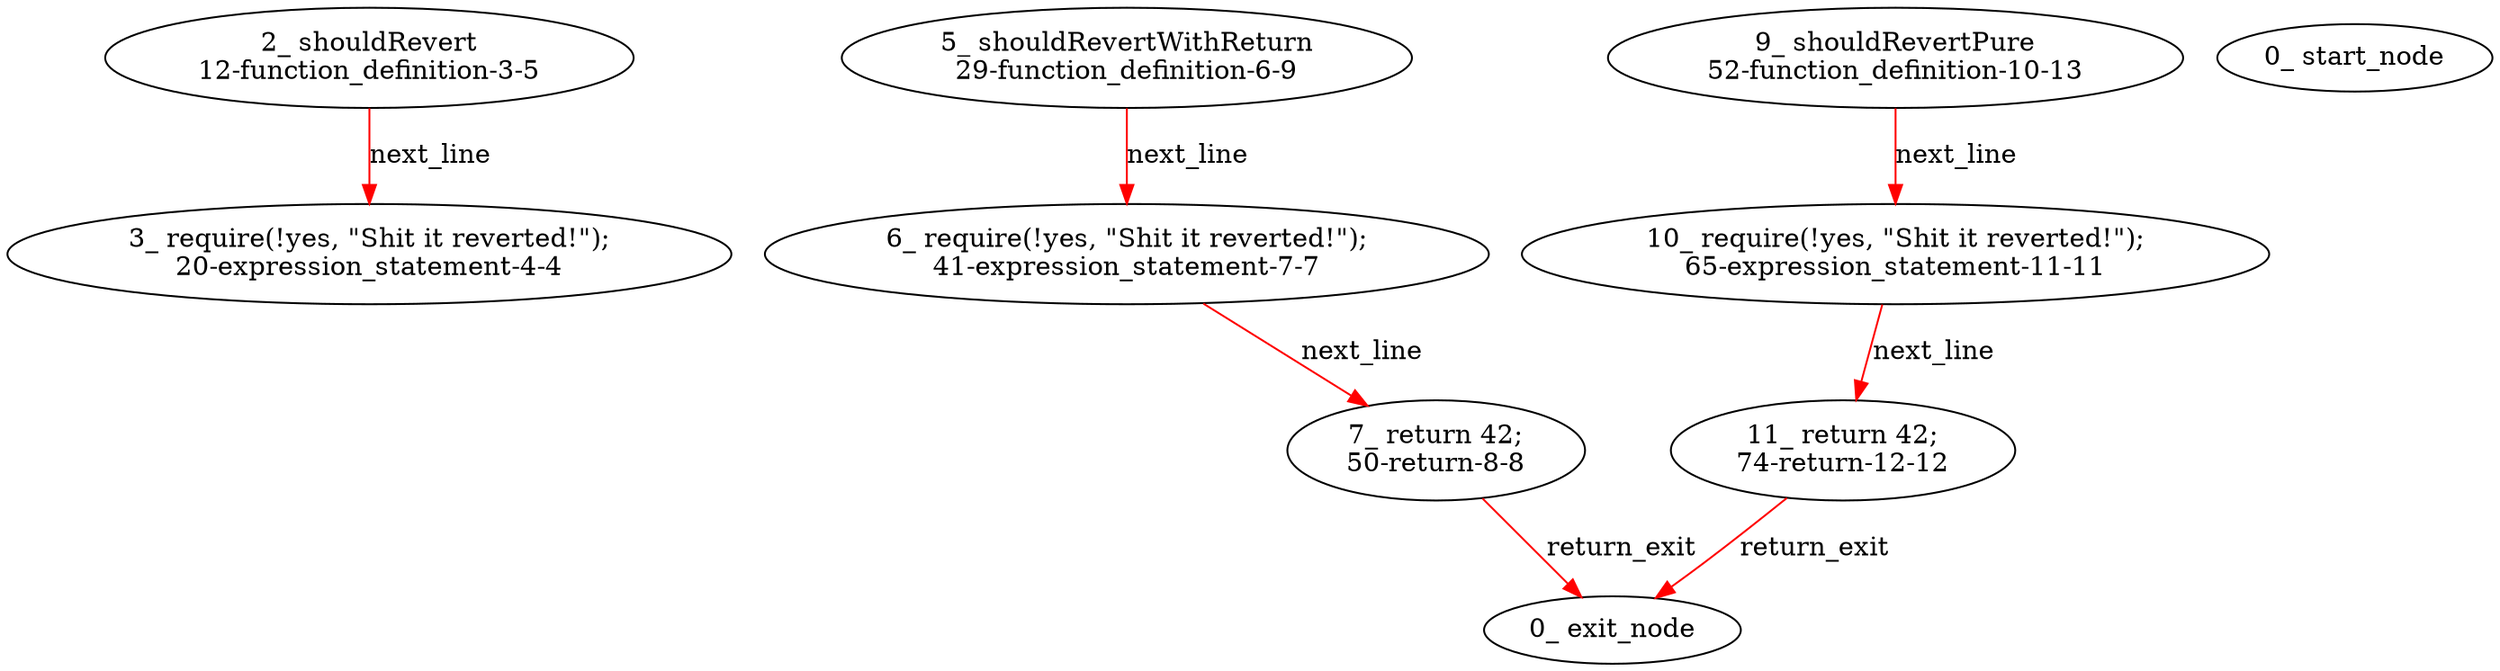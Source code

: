 digraph  {
12 [label="2_ shouldRevert\n12-function_definition-3-5", type_label=function_definition];
20 [label="3_ require(!yes, \"Shit it reverted!\");\n20-expression_statement-4-4", type_label=expression_statement];
29 [label="5_ shouldRevertWithReturn\n29-function_definition-6-9", type_label=function_definition];
41 [label="6_ require(!yes, \"Shit it reverted!\");\n41-expression_statement-7-7", type_label=expression_statement];
50 [label="7_ return 42;\n50-return-8-8", type_label=return];
52 [label="9_ shouldRevertPure\n52-function_definition-10-13", type_label=function_definition];
65 [label="10_ require(!yes, \"Shit it reverted!\");\n65-expression_statement-11-11", type_label=expression_statement];
74 [label="11_ return 42;\n74-return-12-12", type_label=return];
1 [label="0_ start_node", type_label=start];
2 [label="0_ exit_node", type_label=exit];
12 -> 20  [color=red, controlflow_type=next_line, edge_type=CFG_edge, key=0, label=next_line];
29 -> 41  [color=red, controlflow_type=next_line, edge_type=CFG_edge, key=0, label=next_line];
41 -> 50  [color=red, controlflow_type=next_line, edge_type=CFG_edge, key=0, label=next_line];
50 -> 2  [color=red, controlflow_type=return_exit, edge_type=CFG_edge, key=0, label=return_exit];
52 -> 65  [color=red, controlflow_type=next_line, edge_type=CFG_edge, key=0, label=next_line];
65 -> 74  [color=red, controlflow_type=next_line, edge_type=CFG_edge, key=0, label=next_line];
74 -> 2  [color=red, controlflow_type=return_exit, edge_type=CFG_edge, key=0, label=return_exit];
}
